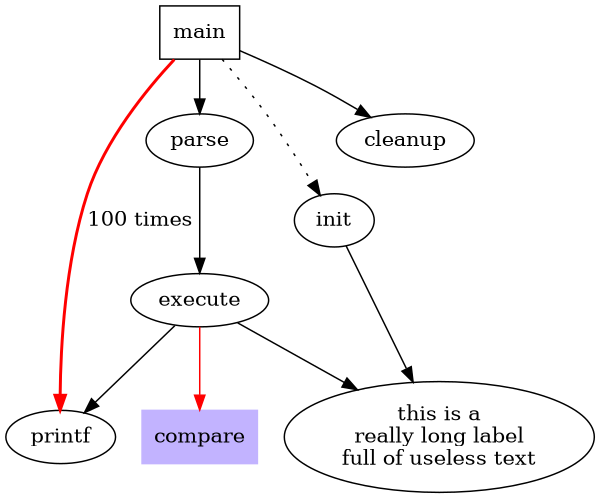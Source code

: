 digraph G {
    size ="4,4";
    main [shape=box]; /* this is a comment */
    main -> parse [weight=8];
    parse -> execute;
    main -> init [style=dotted];
    main -> cleanup;
    execute -> { make_string; printf}
    init -> make_string;
    edge [color=red]; // so is this
    main -> printf [style=bold,label="100 times"];
    make_string [label="this is a\nreally long label\nfull of useless text"];
    node [shape=box,style=filled,color=".7 .3 1.0"];
    execute -> compare;
}
